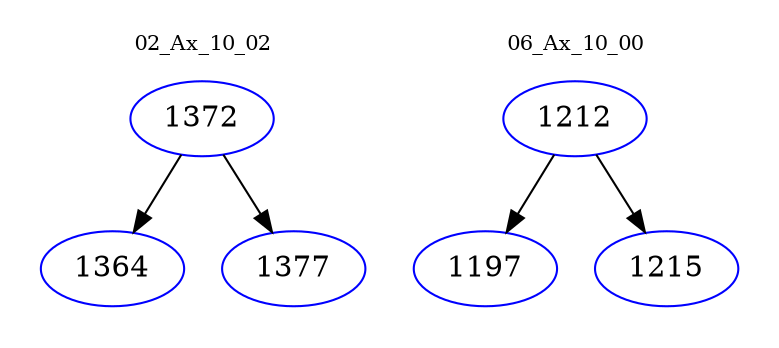 digraph{
subgraph cluster_0 {
color = white
label = "02_Ax_10_02";
fontsize=10;
T0_1372 [label="1372", color="blue"]
T0_1372 -> T0_1364 [color="black"]
T0_1364 [label="1364", color="blue"]
T0_1372 -> T0_1377 [color="black"]
T0_1377 [label="1377", color="blue"]
}
subgraph cluster_1 {
color = white
label = "06_Ax_10_00";
fontsize=10;
T1_1212 [label="1212", color="blue"]
T1_1212 -> T1_1197 [color="black"]
T1_1197 [label="1197", color="blue"]
T1_1212 -> T1_1215 [color="black"]
T1_1215 [label="1215", color="blue"]
}
}
